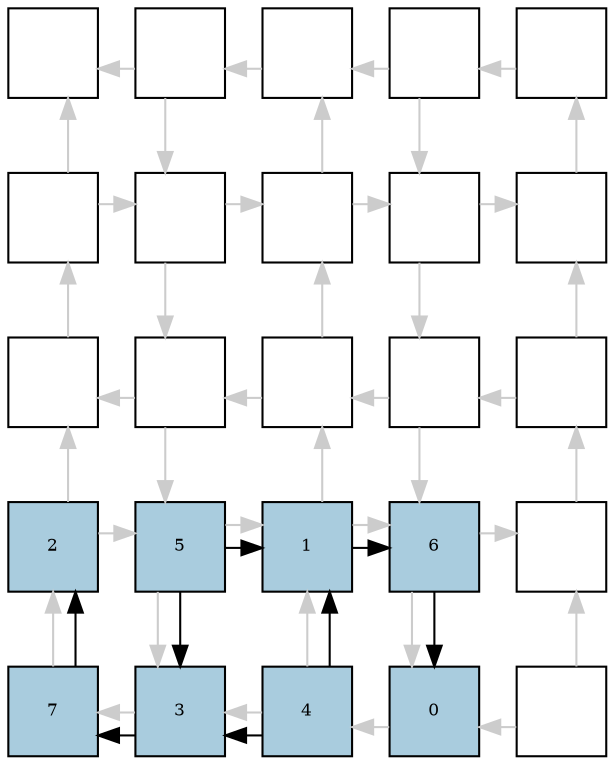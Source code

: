 digraph layout{
rankdir=TB; 

splines=ortho; 

node [style=filled shape=square fixedsize=true width=0.6];
0[label="", fontsize=8, fillcolor="#ffffff"];
1[label="", fontsize=8, fillcolor="#ffffff"];
2[label="", fontsize=8, fillcolor="#ffffff"];
3[label="", fontsize=8, fillcolor="#ffffff"];
4[label="", fontsize=8, fillcolor="#ffffff"];
5[label="", fontsize=8, fillcolor="#ffffff"];
6[label="", fontsize=8, fillcolor="#ffffff"];
7[label="", fontsize=8, fillcolor="#ffffff"];
8[label="", fontsize=8, fillcolor="#ffffff"];
9[label="", fontsize=8, fillcolor="#ffffff"];
10[label="", fontsize=8, fillcolor="#ffffff"];
11[label="", fontsize=8, fillcolor="#ffffff"];
12[label="", fontsize=8, fillcolor="#ffffff"];
13[label="", fontsize=8, fillcolor="#ffffff"];
14[label="", fontsize=8, fillcolor="#ffffff"];
15[label="2", fontsize=8, fillcolor="#a9ccde"];
16[label="5", fontsize=8, fillcolor="#a9ccde"];
17[label="1", fontsize=8, fillcolor="#a9ccde"];
18[label="6", fontsize=8, fillcolor="#a9ccde"];
19[label="", fontsize=8, fillcolor="#ffffff"];
20[label="7", fontsize=8, fillcolor="#a9ccde"];
21[label="3", fontsize=8, fillcolor="#a9ccde"];
22[label="4", fontsize=8, fillcolor="#a9ccde"];
23[label="0", fontsize=8, fillcolor="#a9ccde"];
24[label="", fontsize=8, fillcolor="#ffffff"];
edge [constraint=false, style=vis];
1 -> 0 [color="#cccccc"];
1 -> 6 [color="#cccccc"];
2 -> 1 [color="#cccccc"];
3 -> 2 [color="#cccccc"];
3 -> 8 [color="#cccccc"];
4 -> 3 [color="#cccccc"];
5 -> 6 [color="#cccccc"];
5 -> 0 [color="#cccccc"];
6 -> 11 [color="#cccccc"];
6 -> 7 [color="#cccccc"];
7 -> 8 [color="#cccccc"];
7 -> 2 [color="#cccccc"];
8 -> 13 [color="#cccccc"];
8 -> 9 [color="#cccccc"];
9 -> 4 [color="#cccccc"];
10 -> 5 [color="#cccccc"];
11 -> 10 [color="#cccccc"];
11 -> 16 [color="#cccccc"];
12 -> 7 [color="#cccccc"];
12 -> 11 [color="#cccccc"];
13 -> 12 [color="#cccccc"];
13 -> 18 [color="#cccccc"];
14 -> 9 [color="#cccccc"];
14 -> 13 [color="#cccccc"];
15 -> 16 [color="#cccccc"];
15 -> 10 [color="#cccccc"];
16 -> 21 [color="#cccccc"];
16 -> 17 [color="#cccccc"];
17 -> 18 [color="#cccccc"];
17 -> 12 [color="#cccccc"];
18 -> 23 [color="#cccccc"];
18 -> 19 [color="#cccccc"];
19 -> 14 [color="#cccccc"];
20 -> 15 [color="#cccccc"];
21 -> 20 [color="#cccccc"];
22 -> 17 [color="#cccccc"];
22 -> 21 [color="#cccccc"];
23 -> 22 [color="#cccccc"];
24 -> 19 [color="#cccccc"];
24 -> 23 [color="#cccccc"];
17 -> 18;
18 -> 23;
21 -> 20;
20 -> 15;
16 -> 17;
22 -> 17;
16 -> 21;
22 -> 21;
edge [constraint=true, style=invis];
0 -> 5 -> 10 -> 15 -> 20;
1 -> 6 -> 11 -> 16 -> 21;
2 -> 7 -> 12 -> 17 -> 22;
3 -> 8 -> 13 -> 18 -> 23;
4 -> 9 -> 14 -> 19 -> 24;
rank = same { 0 -> 1 -> 2 -> 3 -> 4;};
rank = same { 5 -> 6 -> 7 -> 8 -> 9;};
rank = same { 10 -> 11 -> 12 -> 13 -> 14;};
rank = same { 15 -> 16 -> 17 -> 18 -> 19;};
rank = same { 20 -> 21 -> 22 -> 23 -> 24;};
}
